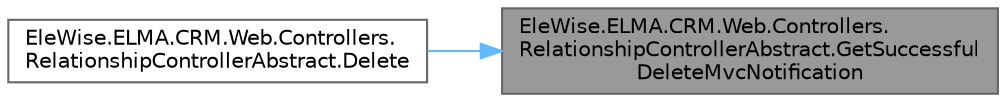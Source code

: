 digraph "EleWise.ELMA.CRM.Web.Controllers.RelationshipControllerAbstract.GetSuccessfulDeleteMvcNotification"
{
 // LATEX_PDF_SIZE
  bgcolor="transparent";
  edge [fontname=Helvetica,fontsize=10,labelfontname=Helvetica,labelfontsize=10];
  node [fontname=Helvetica,fontsize=10,shape=box,height=0.2,width=0.4];
  rankdir="RL";
  Node1 [id="Node000001",label="EleWise.ELMA.CRM.Web.Controllers.\lRelationshipControllerAbstract.GetSuccessful\lDeleteMvcNotification",height=0.2,width=0.4,color="gray40", fillcolor="grey60", style="filled", fontcolor="black",tooltip="Получить сообщение об удалении"];
  Node1 -> Node2 [id="edge1_Node000001_Node000002",dir="back",color="steelblue1",style="solid",tooltip=" "];
  Node2 [id="Node000002",label="EleWise.ELMA.CRM.Web.Controllers.\lRelationshipControllerAbstract.Delete",height=0.2,width=0.4,color="grey40", fillcolor="white", style="filled",URL="$class_ele_wise_1_1_e_l_m_a_1_1_c_r_m_1_1_web_1_1_controllers_1_1_relationship_controller_abstract.html#a419aa5c27abb529819eab3aab537ec03",tooltip=" "];
}
